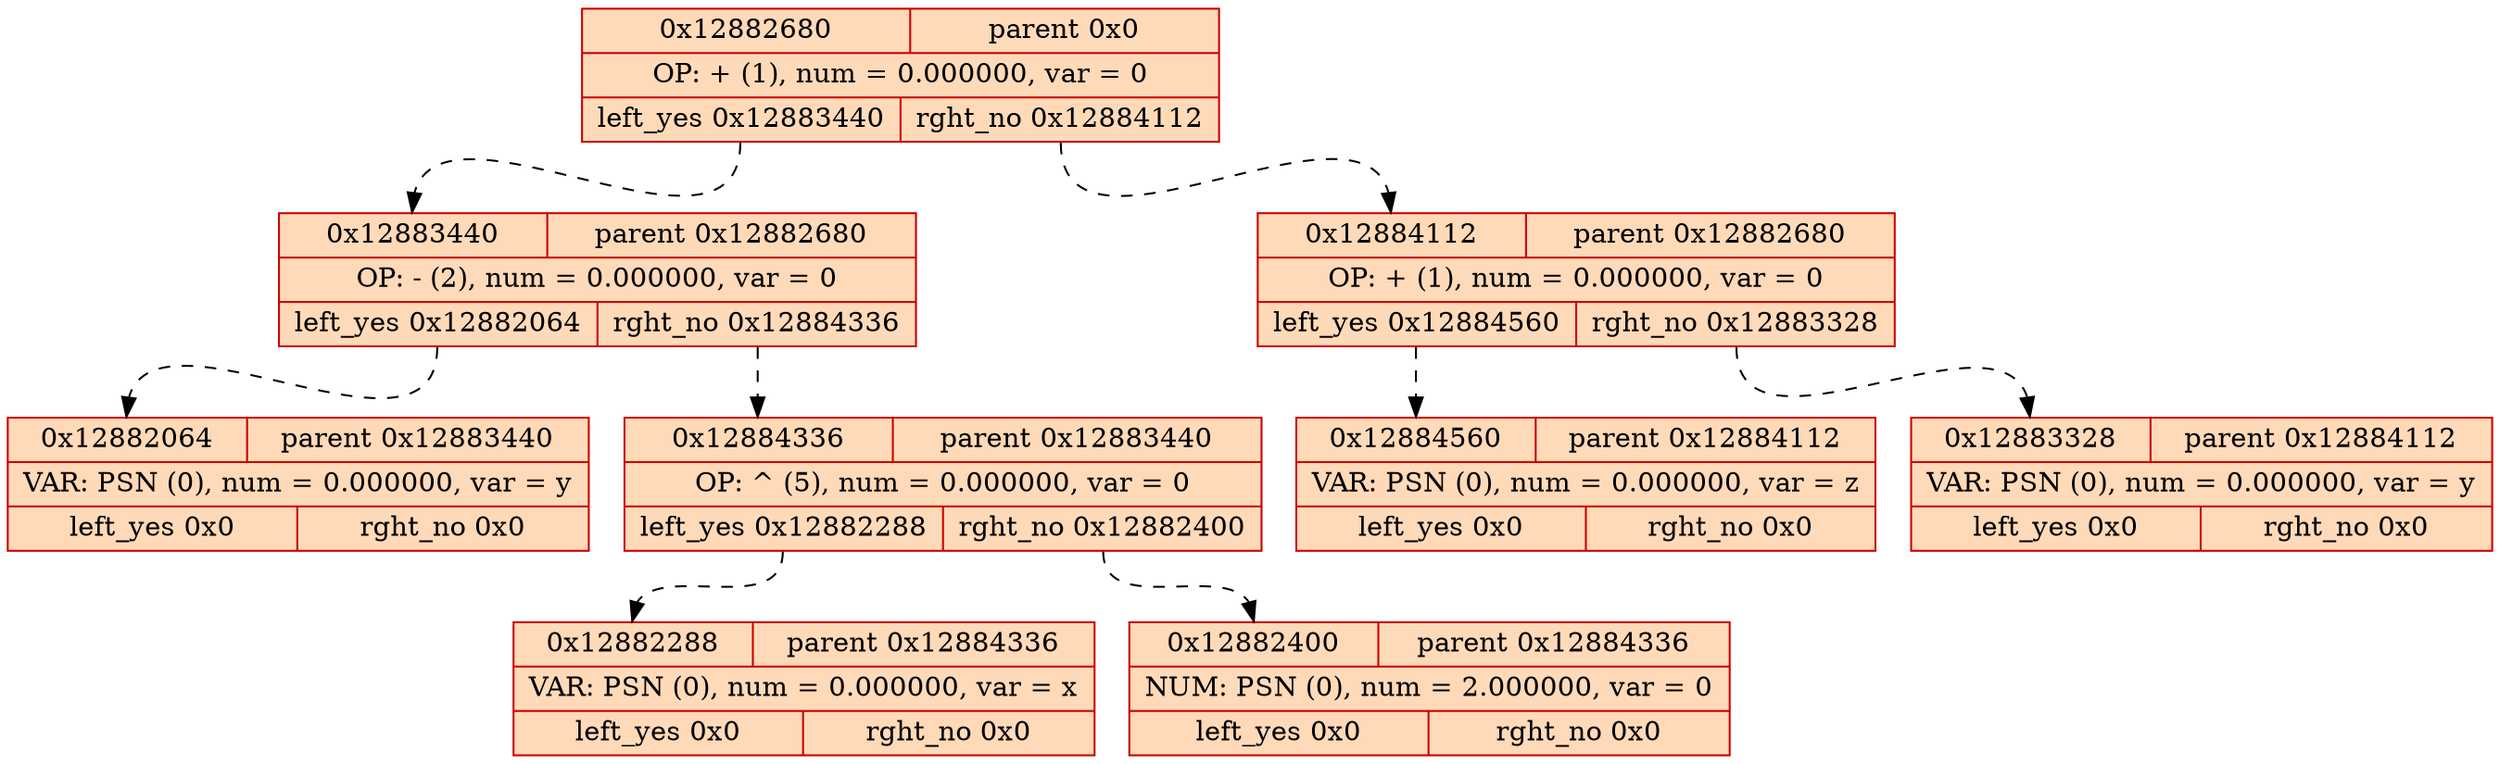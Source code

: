 digraph tree{
	rankdir=TB;
spline = ortho;
	12882680[style="filled",fillcolor="peachpuff"shape=record,color=red3,label="{{<f0> 0x12882680 |<f3>parent 0x0}|OP: + (1), num = 0.000000, var = 0|{<f2>left_yes 0x12883440 | <f1>rght_no 0x12884112}}"]
	12882680:<f2>:s->12883440:<f0>:n[weight = 1, constraint=true, style="dashed"]
	12882680:<f1>:s->12884112:<f0>:n[weight = 1, constraint=true, style="dashed"]
	12884112[style="filled",fillcolor="peachpuff"shape=record,color=red3,label="{{<f0> 0x12884112 |<f3>parent 0x12882680}|OP: + (1), num = 0.000000, var = 0|{<f2>left_yes 0x12884560 | <f1>rght_no 0x12883328}}"]
	12884112:<f2>:s->12884560:<f0>:n[weight = 1, constraint=true, style="dashed"]
	12884112:<f1>:s->12883328:<f0>:n[weight = 1, constraint=true, style="dashed"]
	12883328[style="filled",fillcolor="peachpuff"shape=record,color=red3,label="{{<f0> 0x12883328 |<f3>parent 0x12884112}|VAR: PSN  (0), num = 0.000000, var = y|{<f2>left_yes 0x0 | <f1>rght_no 0x0}}"]
	12884560[style="filled",fillcolor="peachpuff"shape=record,color=red3,label="{{<f0> 0x12884560 |<f3>parent 0x12884112}|VAR: PSN  (0), num = 0.000000, var = z|{<f2>left_yes 0x0 | <f1>rght_no 0x0}}"]
	12883440[style="filled",fillcolor="peachpuff"shape=record,color=red3,label="{{<f0> 0x12883440 |<f3>parent 0x12882680}|OP: - (2), num = 0.000000, var = 0|{<f2>left_yes 0x12882064 | <f1>rght_no 0x12884336}}"]
	12883440:<f2>:s->12882064:<f0>:n[weight = 1, constraint=true, style="dashed"]
	12883440:<f1>:s->12884336:<f0>:n[weight = 1, constraint=true, style="dashed"]
	12884336[style="filled",fillcolor="peachpuff"shape=record,color=red3,label="{{<f0> 0x12884336 |<f3>parent 0x12883440}|OP: ^ (5), num = 0.000000, var = 0|{<f2>left_yes 0x12882288 | <f1>rght_no 0x12882400}}"]
	12884336:<f2>:s->12882288:<f0>:n[weight = 1, constraint=true, style="dashed"]
	12884336:<f1>:s->12882400:<f0>:n[weight = 1, constraint=true, style="dashed"]
	12882400[style="filled",fillcolor="peachpuff"shape=record,color=red3,label="{{<f0> 0x12882400 |<f3>parent 0x12884336}|NUM: PSN  (0), num = 2.000000, var = 0|{<f2>left_yes 0x0 | <f1>rght_no 0x0}}"]
	12882288[style="filled",fillcolor="peachpuff"shape=record,color=red3,label="{{<f0> 0x12882288 |<f3>parent 0x12884336}|VAR: PSN  (0), num = 0.000000, var = x|{<f2>left_yes 0x0 | <f1>rght_no 0x0}}"]
	12882064[style="filled",fillcolor="peachpuff"shape=record,color=red3,label="{{<f0> 0x12882064 |<f3>parent 0x12883440}|VAR: PSN  (0), num = 0.000000, var = y|{<f2>left_yes 0x0 | <f1>rght_no 0x0}}"]
}
